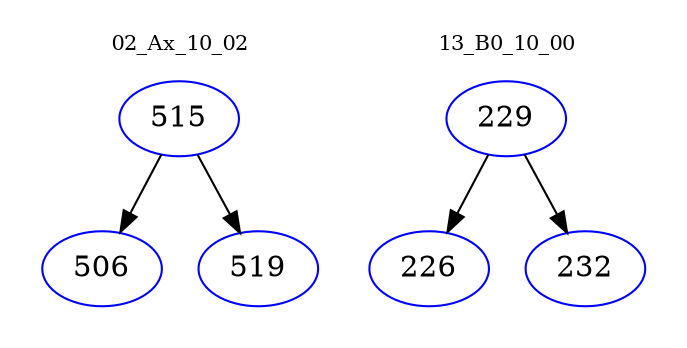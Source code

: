 digraph{
subgraph cluster_0 {
color = white
label = "02_Ax_10_02";
fontsize=10;
T0_515 [label="515", color="blue"]
T0_515 -> T0_506 [color="black"]
T0_506 [label="506", color="blue"]
T0_515 -> T0_519 [color="black"]
T0_519 [label="519", color="blue"]
}
subgraph cluster_1 {
color = white
label = "13_B0_10_00";
fontsize=10;
T1_229 [label="229", color="blue"]
T1_229 -> T1_226 [color="black"]
T1_226 [label="226", color="blue"]
T1_229 -> T1_232 [color="black"]
T1_232 [label="232", color="blue"]
}
}
